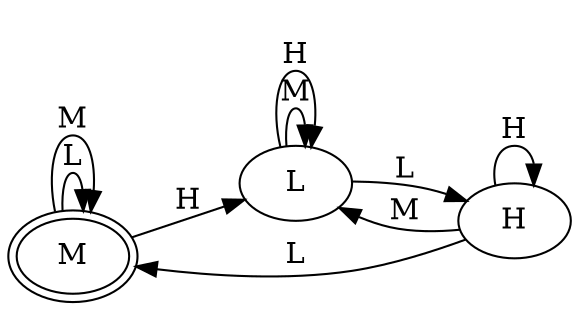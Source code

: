digraph 291 {
rankdir = LR
0 [peripheries = 2]

0 [label = "M"]
0 -> 0 [label = "L"]
0 -> 0 [label = "M"]
0 -> 1 [label = "H"]

1 [label = "L"]
1 -> 2 [label = "L"]
1 -> 1 [label = "M"]
1 -> 1 [label = "H"]

2 [label = "H"]
2 -> 0 [label = "L"]
2 -> 1 [label = "M"]
2 -> 2 [label = "H"]

}
